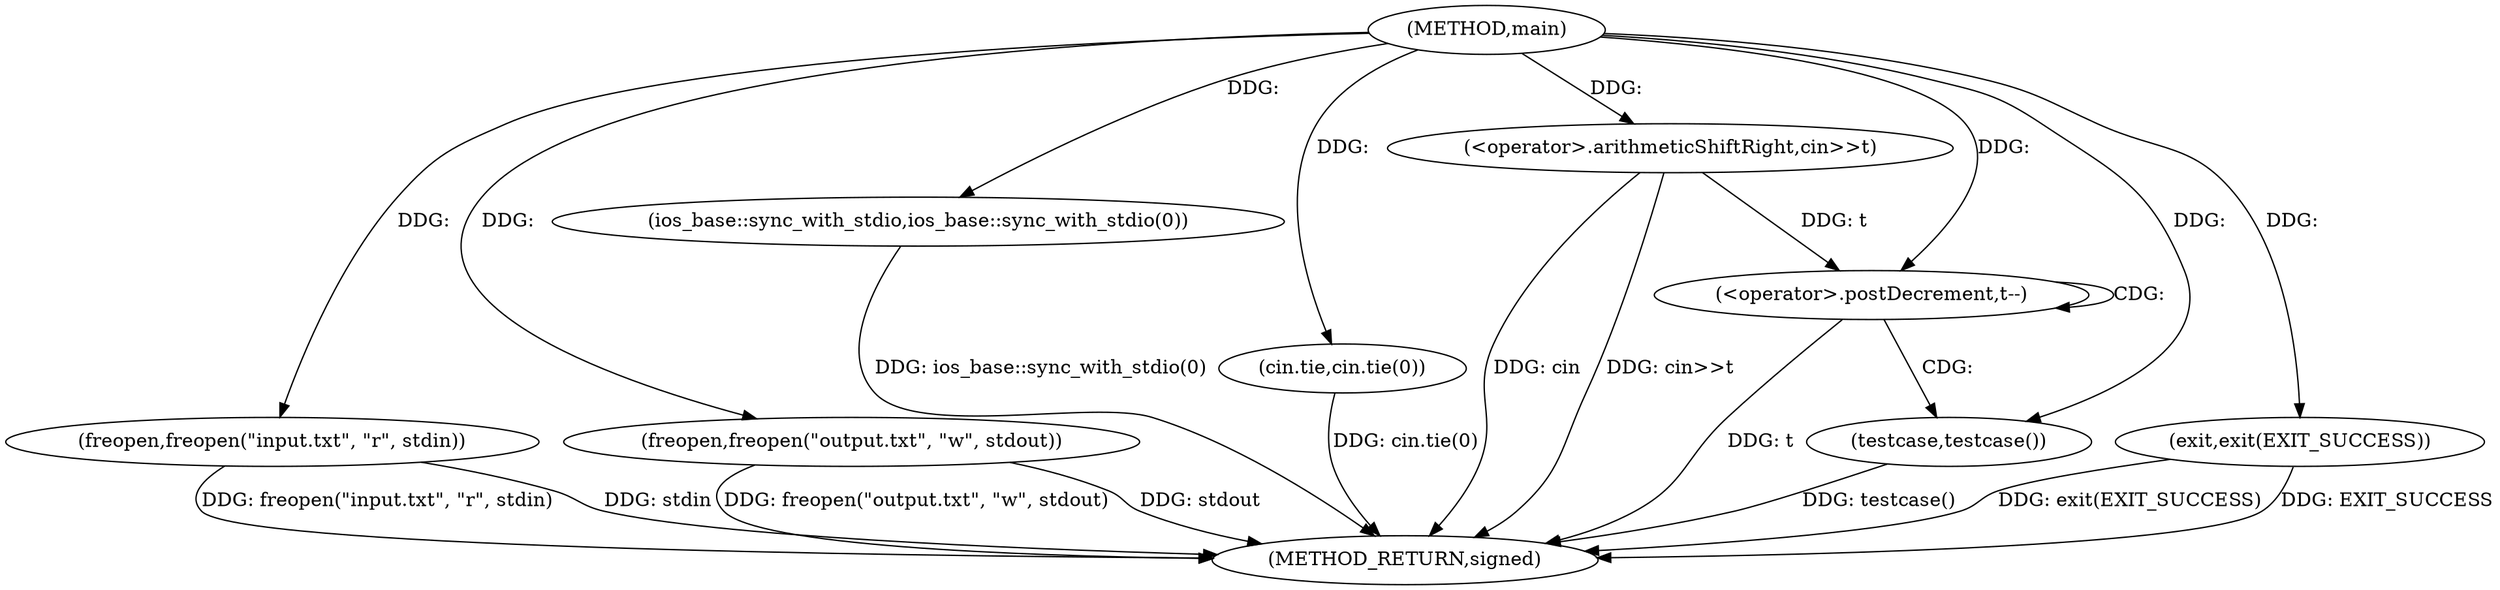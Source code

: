 digraph "main" {  
"1000242" [label = "(METHOD,main)" ]
"1000266" [label = "(METHOD_RETURN,signed)" ]
"1000244" [label = "(freopen,freopen(\"input.txt\", \"r\", stdin))" ]
"1000248" [label = "(freopen,freopen(\"output.txt\", \"w\", stdout))" ]
"1000252" [label = "(ios_base::sync_with_stdio,ios_base::sync_with_stdio(0))" ]
"1000254" [label = "(cin.tie,cin.tie(0))" ]
"1000257" [label = "(<operator>.arithmeticShiftRight,cin>>t)" ]
"1000264" [label = "(exit,exit(EXIT_SUCCESS))" ]
"1000261" [label = "(<operator>.postDecrement,t--)" ]
"1000263" [label = "(testcase,testcase())" ]
  "1000244" -> "1000266"  [ label = "DDG: freopen(\"input.txt\", \"r\", stdin)"] 
  "1000248" -> "1000266"  [ label = "DDG: freopen(\"output.txt\", \"w\", stdout)"] 
  "1000252" -> "1000266"  [ label = "DDG: ios_base::sync_with_stdio(0)"] 
  "1000254" -> "1000266"  [ label = "DDG: cin.tie(0)"] 
  "1000257" -> "1000266"  [ label = "DDG: cin>>t"] 
  "1000261" -> "1000266"  [ label = "DDG: t"] 
  "1000264" -> "1000266"  [ label = "DDG: exit(EXIT_SUCCESS)"] 
  "1000263" -> "1000266"  [ label = "DDG: testcase()"] 
  "1000248" -> "1000266"  [ label = "DDG: stdout"] 
  "1000244" -> "1000266"  [ label = "DDG: stdin"] 
  "1000264" -> "1000266"  [ label = "DDG: EXIT_SUCCESS"] 
  "1000257" -> "1000266"  [ label = "DDG: cin"] 
  "1000242" -> "1000244"  [ label = "DDG: "] 
  "1000242" -> "1000248"  [ label = "DDG: "] 
  "1000242" -> "1000252"  [ label = "DDG: "] 
  "1000242" -> "1000254"  [ label = "DDG: "] 
  "1000242" -> "1000257"  [ label = "DDG: "] 
  "1000242" -> "1000263"  [ label = "DDG: "] 
  "1000242" -> "1000264"  [ label = "DDG: "] 
  "1000257" -> "1000261"  [ label = "DDG: t"] 
  "1000242" -> "1000261"  [ label = "DDG: "] 
  "1000261" -> "1000263"  [ label = "CDG: "] 
  "1000261" -> "1000261"  [ label = "CDG: "] 
}
